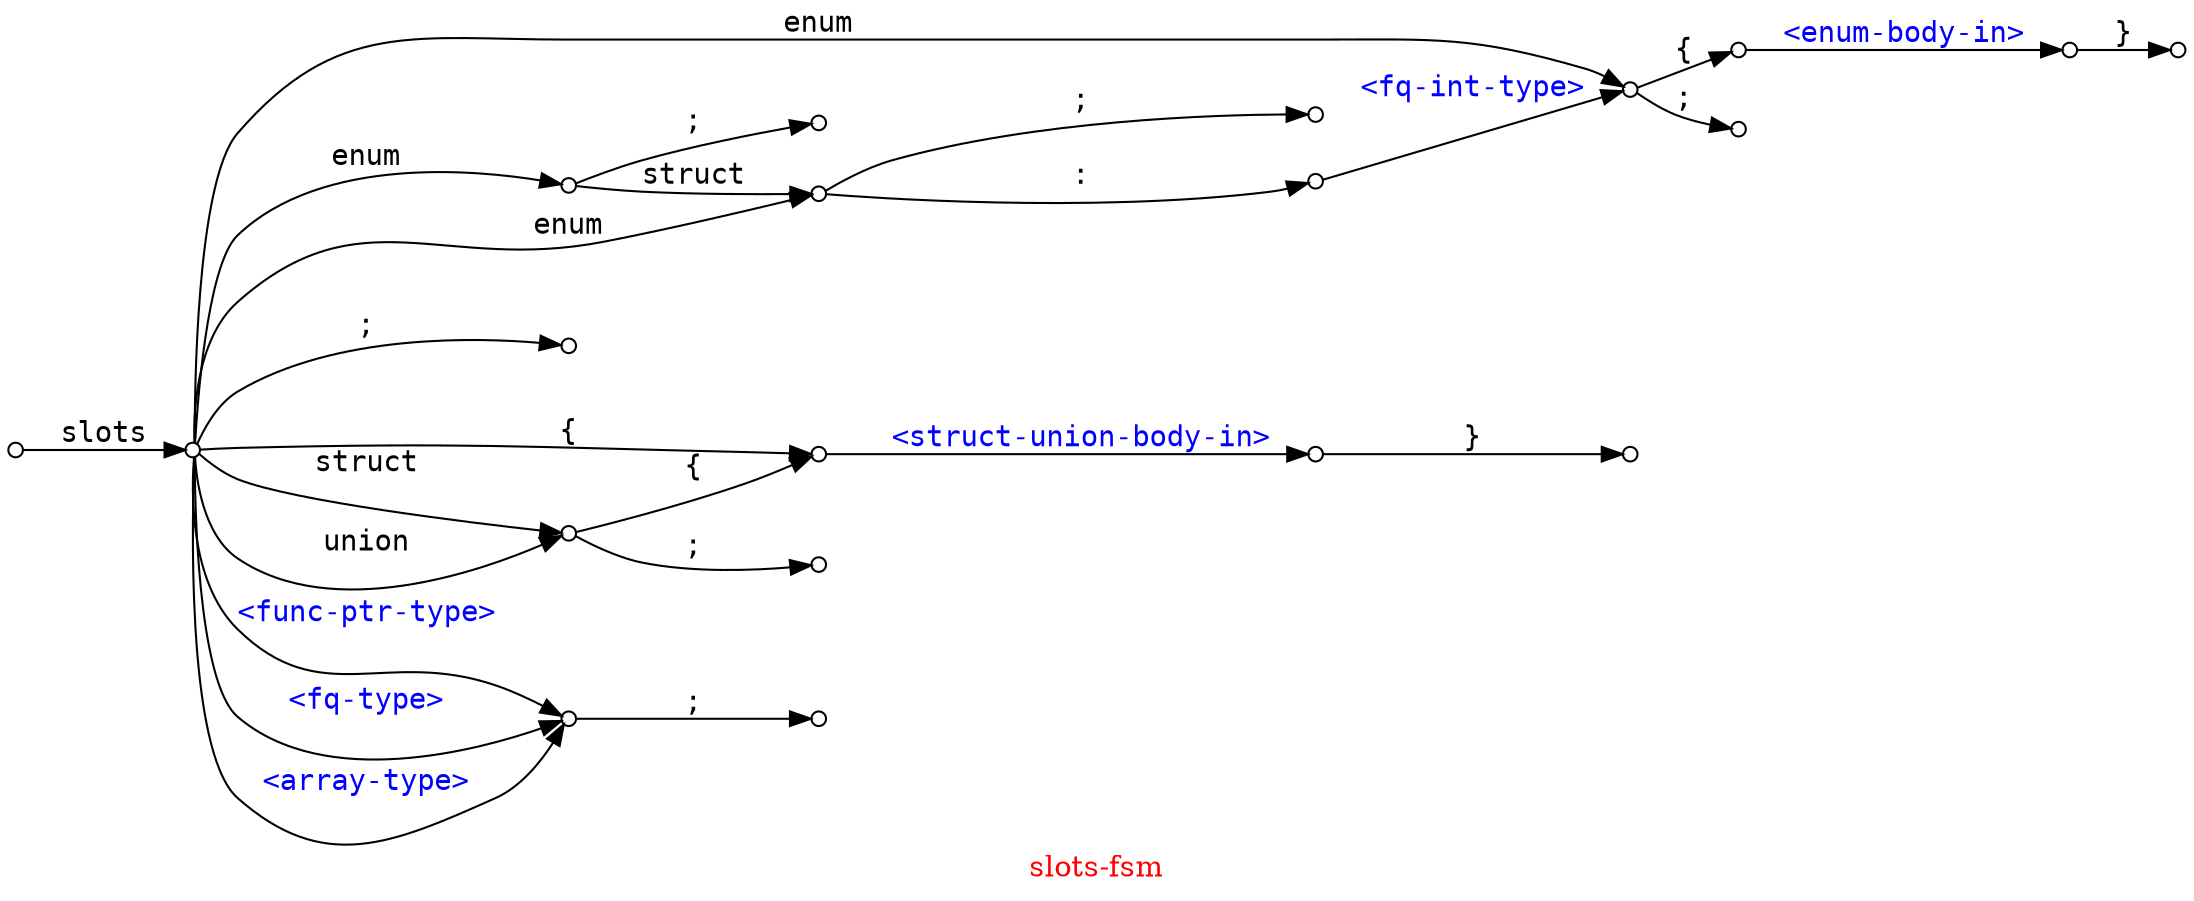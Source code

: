// -*- mode: c++ -*-

// slots                  ;
// slots               <> ;
// slots                  { ... }

// slots struct           ;
// slots struct        <> ;
// slots struct           { ... }

// slots union            ;
// slots union         <> ;
// slots union            { ... }

// slots enum             ;
// slots enum          <> ;
// slots enum             { ... }
// slots enum        : <> ;
// slots enum        : <> { ... }

// slots enum struct      ;
// slots enum struct   <> ;
// slots enum struct      { ... }
// slots enum struct : <> ;
// slots enum struct : <> { ... }

// slots <array-type>     ;
// slots <func-ptr-type>  ;

digraph "slots-fsm" {
  graph [ rankdir = LR, label = "\G", fontcolor = red ];
  edge [ fontname = "courier" ];
  node [ shape = circle, fontsize = 12, width = 0.3, fixedsize = true ];
  node [ label = "", width = 0.1 ];

  000 -> 010 [ label = "slots" ];
  010 -> 020 [ label = "enum" ];
  010 -> 030 [ label = "enum" ];
  010 -> 050 [ label = "enum" ];
  020 -> 030 [ label = "struct" ];
  010 -> 015 [ label = ";" ];
  020 -> 025 [ label = ";" ];
  030 -> 040 [ label = ":" ];
  030 -> 035 [ label = ";" ];
  040 -> 050 [ label = "<fq-int-type>", fontcolor = blue ];
  050 -> 060 [ label = "{" ];
  050 -> 055 [ label = ";" ];
  060 -> 070 [ label = "<enum-body-in>", fontcolor = blue ];
  070 -> 080 [ label = "}" ];

  010 -> 100 [ label = "union" ];
  010 -> 100 [ label = "struct" ];
  010 -> 110 [ label = "{" ];
  100 -> 110 [ label = "{" ];
  100 -> 105 [ label = ";" ];
  110 -> 120 [ label = "<struct-union-body-in>", fontcolor = blue ];
  120 -> 130 [ label = "}" ];

  010 -> 140 [ label = "<fq-type>", fontcolor = blue ];
  010 -> 140 [ label = "<array-type>", fontcolor = blue ];
  010 -> 140 [ label = "<func-ptr-type>", fontcolor = blue ];
  140 -> 145 [ label = ";" ];

//   subgraph {
//     graph [ rank = same ];
//     050;
//     100;
//     140;
//   }
//   subgraph {
//     graph [ rank = same ];
//     015;
//     025;
//     035;
//     055;
//     105;
//     145;
//   }
}
